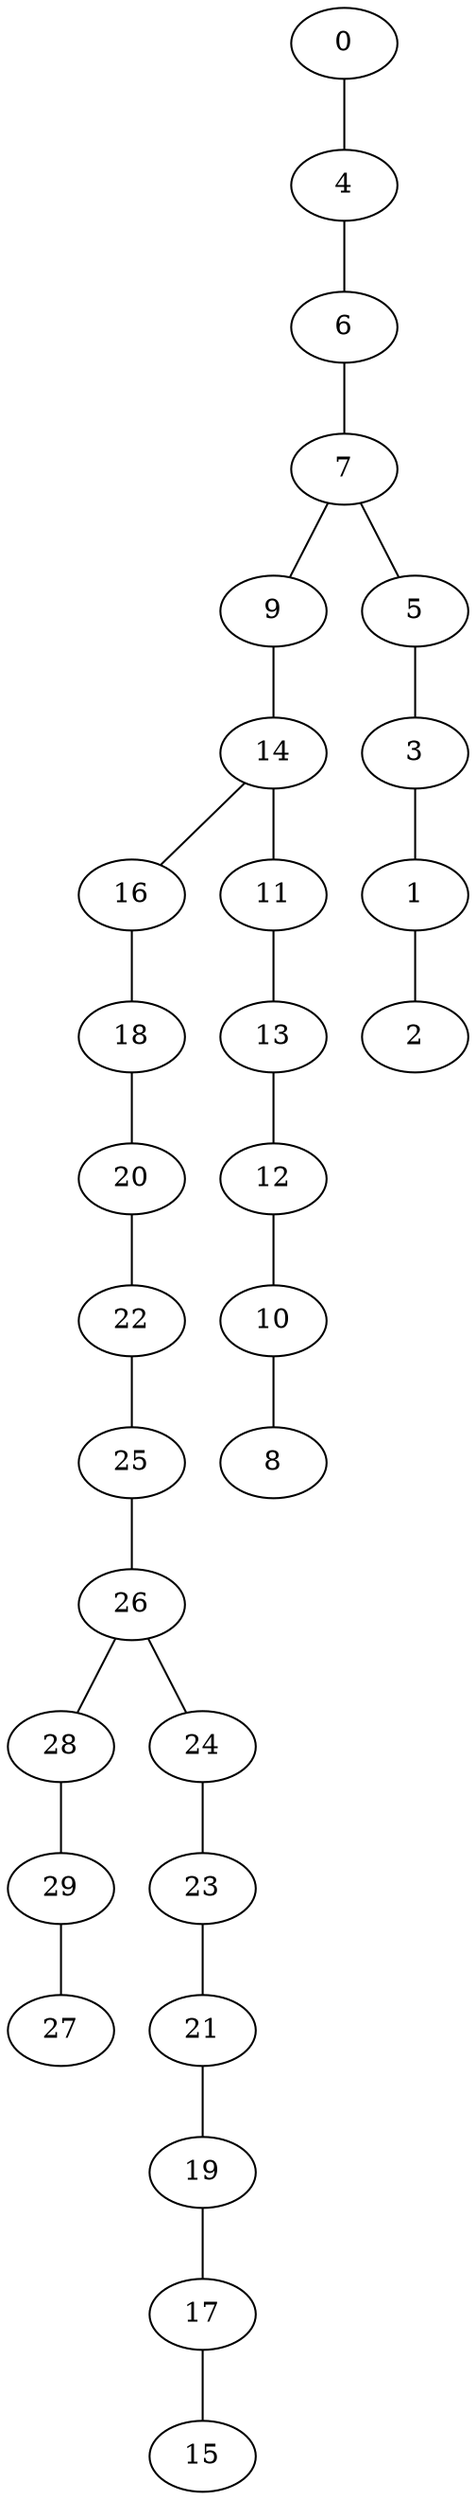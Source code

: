 graph DFS_I_grafoBarabasi_30_4  {
0;
4;
6;
7;
9;
14;
16;
18;
20;
22;
25;
26;
28;
29;
27;
24;
23;
21;
19;
17;
15;
11;
13;
12;
10;
8;
5;
3;
1;
2;
0 -- 4;
4 -- 6;
6 -- 7;
7 -- 9;
9 -- 14;
14 -- 16;
16 -- 18;
18 -- 20;
20 -- 22;
22 -- 25;
25 -- 26;
26 -- 28;
28 -- 29;
29 -- 27;
26 -- 24;
24 -- 23;
23 -- 21;
21 -- 19;
19 -- 17;
17 -- 15;
14 -- 11;
11 -- 13;
13 -- 12;
12 -- 10;
10 -- 8;
7 -- 5;
5 -- 3;
3 -- 1;
1 -- 2;
}